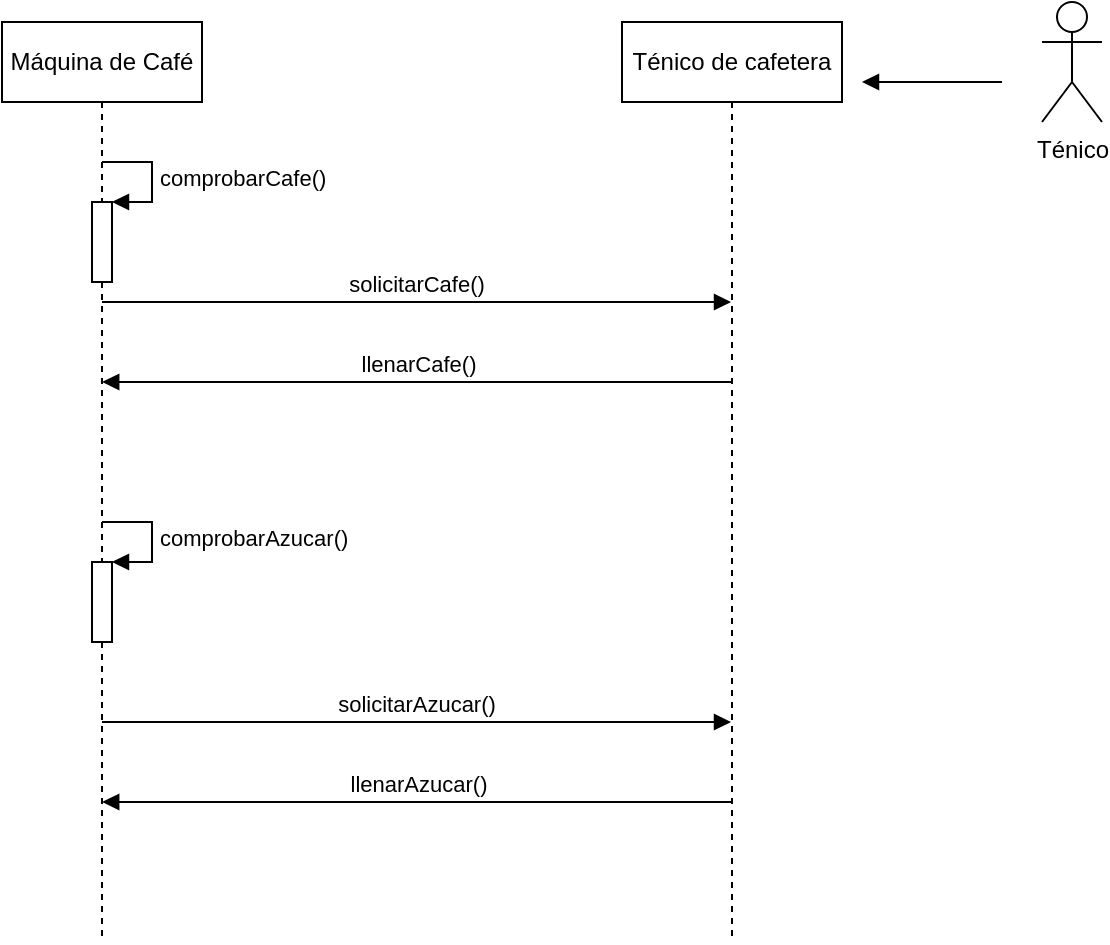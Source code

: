 <mxfile version="13.0.3" type="device"><diagram id="O2FyBBw8newc6uSUmV-K" name="Page-1"><mxGraphModel dx="1422" dy="745" grid="1" gridSize="10" guides="1" tooltips="1" connect="1" arrows="1" fold="1" page="1" pageScale="1" pageWidth="827" pageHeight="1169" math="0" shadow="0"><root><mxCell id="0"/><mxCell id="1" parent="0"/><mxCell id="gNM-s8Coqi4yUvXApcVK-1" value="Máquina de Café" style="shape=umlLifeline;perimeter=lifelinePerimeter;whiteSpace=wrap;html=1;container=1;collapsible=0;recursiveResize=0;outlineConnect=0;" vertex="1" parent="1"><mxGeometry x="160" y="80" width="100" height="460" as="geometry"/></mxCell><mxCell id="gNM-s8Coqi4yUvXApcVK-4" value="" style="html=1;points=[];perimeter=orthogonalPerimeter;" vertex="1" parent="gNM-s8Coqi4yUvXApcVK-1"><mxGeometry x="45" y="90" width="10" height="40" as="geometry"/></mxCell><mxCell id="gNM-s8Coqi4yUvXApcVK-5" value="comprobarCafe()" style="edgeStyle=orthogonalEdgeStyle;html=1;align=left;spacingLeft=2;endArrow=block;rounded=0;entryX=1;entryY=0;" edge="1" target="gNM-s8Coqi4yUvXApcVK-4" parent="gNM-s8Coqi4yUvXApcVK-1"><mxGeometry relative="1" as="geometry"><mxPoint x="50" y="70" as="sourcePoint"/><Array as="points"><mxPoint x="75" y="70"/></Array></mxGeometry></mxCell><mxCell id="gNM-s8Coqi4yUvXApcVK-8" value="solicitarCafe()" style="html=1;verticalAlign=bottom;endArrow=block;" edge="1" parent="gNM-s8Coqi4yUvXApcVK-1" target="gNM-s8Coqi4yUvXApcVK-2"><mxGeometry width="80" relative="1" as="geometry"><mxPoint x="50" y="140" as="sourcePoint"/><mxPoint x="130" y="140" as="targetPoint"/></mxGeometry></mxCell><mxCell id="gNM-s8Coqi4yUvXApcVK-2" value="Ténico de cafetera" style="shape=umlLifeline;perimeter=lifelinePerimeter;whiteSpace=wrap;html=1;container=1;collapsible=0;recursiveResize=0;outlineConnect=0;" vertex="1" parent="1"><mxGeometry x="470" y="80" width="110" height="460" as="geometry"/></mxCell><mxCell id="gNM-s8Coqi4yUvXApcVK-3" value="Ténico" style="shape=umlActor;verticalLabelPosition=bottom;labelBackgroundColor=#ffffff;verticalAlign=top;html=1;" vertex="1" parent="1"><mxGeometry x="680" y="70" width="30" height="60" as="geometry"/></mxCell><mxCell id="gNM-s8Coqi4yUvXApcVK-6" value="" style="html=1;points=[];perimeter=orthogonalPerimeter;" vertex="1" parent="1"><mxGeometry x="205" y="350" width="10" height="40" as="geometry"/></mxCell><mxCell id="gNM-s8Coqi4yUvXApcVK-7" value="comprobarAzucar()" style="edgeStyle=orthogonalEdgeStyle;html=1;align=left;spacingLeft=2;endArrow=block;rounded=0;entryX=1;entryY=0;" edge="1" parent="1" target="gNM-s8Coqi4yUvXApcVK-6"><mxGeometry relative="1" as="geometry"><mxPoint x="210" y="330" as="sourcePoint"/><Array as="points"><mxPoint x="235" y="330"/></Array></mxGeometry></mxCell><mxCell id="gNM-s8Coqi4yUvXApcVK-10" value="llenarCafe()" style="html=1;verticalAlign=bottom;endArrow=block;" edge="1" parent="1"><mxGeometry width="80" relative="1" as="geometry"><mxPoint x="524.5" y="260" as="sourcePoint"/><mxPoint x="210.1" y="260" as="targetPoint"/></mxGeometry></mxCell><mxCell id="gNM-s8Coqi4yUvXApcVK-11" value="solicitarAzucar()" style="html=1;verticalAlign=bottom;endArrow=block;" edge="1" parent="1"><mxGeometry width="80" relative="1" as="geometry"><mxPoint x="210" y="430" as="sourcePoint"/><mxPoint x="524.5" y="430" as="targetPoint"/></mxGeometry></mxCell><mxCell id="gNM-s8Coqi4yUvXApcVK-12" value="llenarAzucar()" style="html=1;verticalAlign=bottom;endArrow=block;" edge="1" parent="1"><mxGeometry width="80" relative="1" as="geometry"><mxPoint x="524.5" y="470" as="sourcePoint"/><mxPoint x="210.1" y="470" as="targetPoint"/></mxGeometry></mxCell><mxCell id="gNM-s8Coqi4yUvXApcVK-13" value="" style="html=1;verticalAlign=bottom;endArrow=block;" edge="1" parent="1"><mxGeometry width="80" relative="1" as="geometry"><mxPoint x="660" y="110" as="sourcePoint"/><mxPoint x="590" y="110" as="targetPoint"/></mxGeometry></mxCell></root></mxGraphModel></diagram></mxfile>